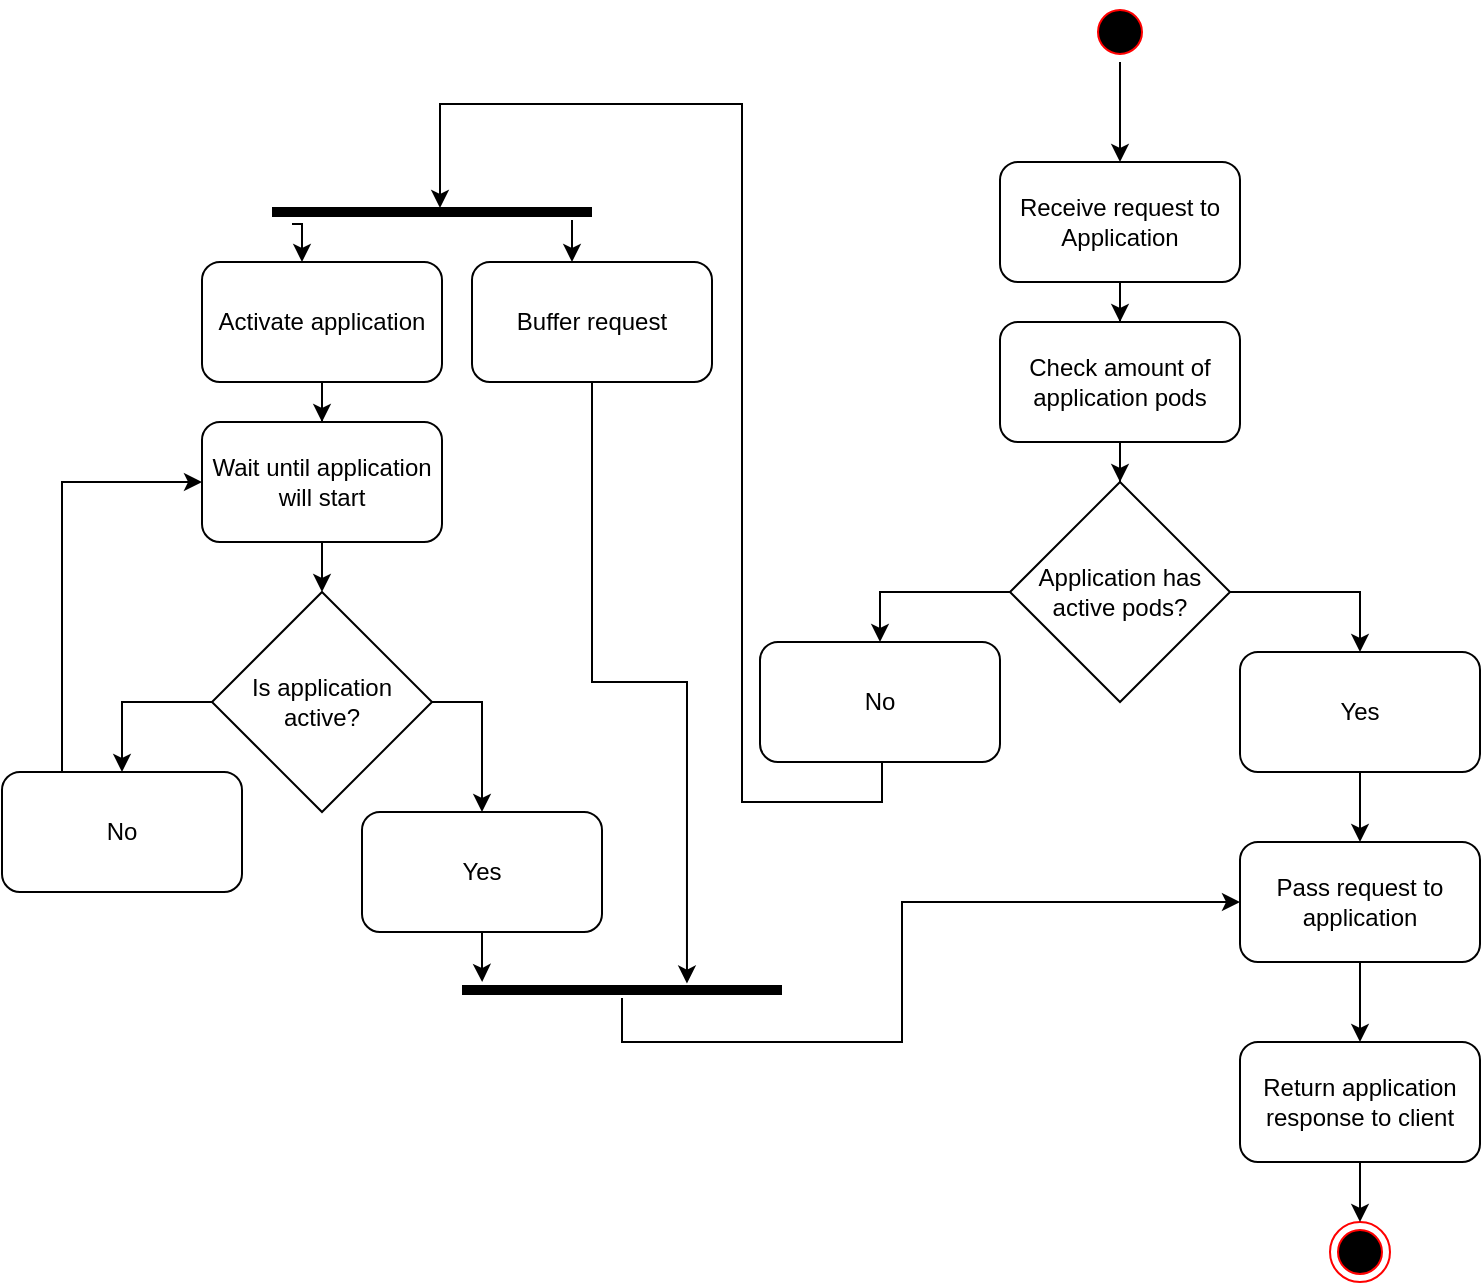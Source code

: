 <mxfile version="24.8.2">
  <diagram name="Страница — 1" id="Ok2LD5h7Bc9uZVGHRvsp">
    <mxGraphModel grid="1" page="1" gridSize="10" guides="1" tooltips="1" connect="1" arrows="1" fold="1" pageScale="1" pageWidth="827" pageHeight="1169" math="0" shadow="0">
      <root>
        <mxCell id="0" />
        <mxCell id="1" parent="0" />
        <mxCell id="jHUUsyZVi5EX4REFBxsW-3" value="" style="edgeStyle=orthogonalEdgeStyle;rounded=0;orthogonalLoop=1;jettySize=auto;html=1;" edge="1" parent="1" source="jHUUsyZVi5EX4REFBxsW-1" target="jHUUsyZVi5EX4REFBxsW-2">
          <mxGeometry relative="1" as="geometry" />
        </mxCell>
        <mxCell id="jHUUsyZVi5EX4REFBxsW-1" value="" style="ellipse;html=1;shape=startState;fillColor=#000000;strokeColor=#ff0000;" vertex="1" parent="1">
          <mxGeometry x="384" y="640" width="30" height="30" as="geometry" />
        </mxCell>
        <mxCell id="jHUUsyZVi5EX4REFBxsW-5" value="" style="edgeStyle=orthogonalEdgeStyle;rounded=0;orthogonalLoop=1;jettySize=auto;html=1;" edge="1" parent="1" source="jHUUsyZVi5EX4REFBxsW-2" target="jHUUsyZVi5EX4REFBxsW-4">
          <mxGeometry relative="1" as="geometry" />
        </mxCell>
        <mxCell id="jHUUsyZVi5EX4REFBxsW-2" value="Receive request to Application" style="rounded=1;whiteSpace=wrap;html=1;" vertex="1" parent="1">
          <mxGeometry x="339" y="720" width="120" height="60" as="geometry" />
        </mxCell>
        <mxCell id="jHUUsyZVi5EX4REFBxsW-7" value="" style="edgeStyle=orthogonalEdgeStyle;rounded=0;orthogonalLoop=1;jettySize=auto;html=1;" edge="1" parent="1" source="jHUUsyZVi5EX4REFBxsW-4" target="jHUUsyZVi5EX4REFBxsW-6">
          <mxGeometry relative="1" as="geometry" />
        </mxCell>
        <mxCell id="jHUUsyZVi5EX4REFBxsW-4" value="Check amount of application pods" style="rounded=1;whiteSpace=wrap;html=1;" vertex="1" parent="1">
          <mxGeometry x="339" y="800" width="120" height="60" as="geometry" />
        </mxCell>
        <mxCell id="jHUUsyZVi5EX4REFBxsW-10" style="edgeStyle=orthogonalEdgeStyle;rounded=0;orthogonalLoop=1;jettySize=auto;html=1;entryX=0.5;entryY=0;entryDx=0;entryDy=0;" edge="1" parent="1" source="jHUUsyZVi5EX4REFBxsW-6" target="jHUUsyZVi5EX4REFBxsW-8">
          <mxGeometry relative="1" as="geometry" />
        </mxCell>
        <mxCell id="jHUUsyZVi5EX4REFBxsW-11" style="edgeStyle=orthogonalEdgeStyle;rounded=0;orthogonalLoop=1;jettySize=auto;html=1;entryX=0.5;entryY=0;entryDx=0;entryDy=0;" edge="1" parent="1" source="jHUUsyZVi5EX4REFBxsW-6" target="jHUUsyZVi5EX4REFBxsW-9">
          <mxGeometry relative="1" as="geometry" />
        </mxCell>
        <mxCell id="jHUUsyZVi5EX4REFBxsW-6" value="Application has active pods?" style="rhombus;whiteSpace=wrap;html=1;" vertex="1" parent="1">
          <mxGeometry x="344" y="880" width="110" height="110" as="geometry" />
        </mxCell>
        <mxCell id="jHUUsyZVi5EX4REFBxsW-13" value="" style="edgeStyle=orthogonalEdgeStyle;rounded=0;orthogonalLoop=1;jettySize=auto;html=1;" edge="1" parent="1" source="jHUUsyZVi5EX4REFBxsW-8" target="jHUUsyZVi5EX4REFBxsW-12">
          <mxGeometry relative="1" as="geometry" />
        </mxCell>
        <mxCell id="jHUUsyZVi5EX4REFBxsW-8" value="Yes" style="rounded=1;whiteSpace=wrap;html=1;" vertex="1" parent="1">
          <mxGeometry x="459" y="965" width="120" height="60" as="geometry" />
        </mxCell>
        <mxCell id="jHUUsyZVi5EX4REFBxsW-9" value="No" style="rounded=1;whiteSpace=wrap;html=1;" vertex="1" parent="1">
          <mxGeometry x="219" y="960" width="120" height="60" as="geometry" />
        </mxCell>
        <mxCell id="jHUUsyZVi5EX4REFBxsW-15" value="" style="edgeStyle=orthogonalEdgeStyle;rounded=0;orthogonalLoop=1;jettySize=auto;html=1;entryX=0.5;entryY=0;entryDx=0;entryDy=0;" edge="1" parent="1" source="jHUUsyZVi5EX4REFBxsW-12" target="jHUUsyZVi5EX4REFBxsW-16">
          <mxGeometry relative="1" as="geometry" />
        </mxCell>
        <mxCell id="jHUUsyZVi5EX4REFBxsW-12" value="Pass request to application" style="rounded=1;whiteSpace=wrap;html=1;" vertex="1" parent="1">
          <mxGeometry x="459" y="1060" width="120" height="60" as="geometry" />
        </mxCell>
        <mxCell id="jHUUsyZVi5EX4REFBxsW-14" value="" style="ellipse;html=1;shape=endState;fillColor=#000000;strokeColor=#ff0000;" vertex="1" parent="1">
          <mxGeometry x="504" y="1250" width="30" height="30" as="geometry" />
        </mxCell>
        <mxCell id="jHUUsyZVi5EX4REFBxsW-17" value="" style="edgeStyle=orthogonalEdgeStyle;rounded=0;orthogonalLoop=1;jettySize=auto;html=1;" edge="1" parent="1" source="jHUUsyZVi5EX4REFBxsW-16" target="jHUUsyZVi5EX4REFBxsW-14">
          <mxGeometry relative="1" as="geometry" />
        </mxCell>
        <mxCell id="jHUUsyZVi5EX4REFBxsW-16" value="Return application response to client" style="rounded=1;whiteSpace=wrap;html=1;" vertex="1" parent="1">
          <mxGeometry x="459" y="1160" width="120" height="60" as="geometry" />
        </mxCell>
        <mxCell id="jHUUsyZVi5EX4REFBxsW-18" value="" style="line;strokeWidth=5;fillColor=none;align=left;verticalAlign=middle;spacingTop=-1;spacingLeft=3;spacingRight=3;rotatable=0;labelPosition=right;points=[];portConstraint=eastwest;strokeColor=inherit;" vertex="1" parent="1">
          <mxGeometry x="-25" y="741" width="160" height="8" as="geometry" />
        </mxCell>
        <mxCell id="jHUUsyZVi5EX4REFBxsW-25" value="" style="edgeStyle=orthogonalEdgeStyle;rounded=0;orthogonalLoop=1;jettySize=auto;html=1;entryX=0.5;entryY=0;entryDx=0;entryDy=0;" edge="1" parent="1" source="jHUUsyZVi5EX4REFBxsW-20" target="jHUUsyZVi5EX4REFBxsW-29">
          <mxGeometry relative="1" as="geometry" />
        </mxCell>
        <mxCell id="jHUUsyZVi5EX4REFBxsW-20" value="Activate application" style="rounded=1;whiteSpace=wrap;html=1;" vertex="1" parent="1">
          <mxGeometry x="-60" y="770" width="120" height="60" as="geometry" />
        </mxCell>
        <mxCell id="UkCTrcRqNKlH00SR7H5w-3" style="edgeStyle=orthogonalEdgeStyle;rounded=0;orthogonalLoop=1;jettySize=auto;html=1;entryX=0.703;entryY=0.094;entryDx=0;entryDy=0;entryPerimeter=0;" edge="1" parent="1" source="jHUUsyZVi5EX4REFBxsW-21" target="jHUUsyZVi5EX4REFBxsW-35">
          <mxGeometry relative="1" as="geometry">
            <mxPoint x="180" y="1120" as="targetPoint" />
          </mxGeometry>
        </mxCell>
        <mxCell id="jHUUsyZVi5EX4REFBxsW-21" value="Buffer request" style="rounded=1;whiteSpace=wrap;html=1;" vertex="1" parent="1">
          <mxGeometry x="75" y="770" width="120" height="60" as="geometry" />
        </mxCell>
        <mxCell id="jHUUsyZVi5EX4REFBxsW-22" value="" style="edgeStyle=orthogonalEdgeStyle;rounded=0;orthogonalLoop=1;jettySize=auto;html=1;" edge="1" parent="1">
          <mxGeometry relative="1" as="geometry">
            <mxPoint x="-15" y="751" as="sourcePoint" />
            <mxPoint x="-10" y="770" as="targetPoint" />
            <Array as="points" />
          </mxGeometry>
        </mxCell>
        <mxCell id="jHUUsyZVi5EX4REFBxsW-23" value="" style="edgeStyle=orthogonalEdgeStyle;rounded=0;orthogonalLoop=1;jettySize=auto;html=1;" edge="1" parent="1">
          <mxGeometry relative="1" as="geometry">
            <mxPoint x="125" y="749" as="sourcePoint" />
            <mxPoint x="125" y="770" as="targetPoint" />
            <Array as="points" />
          </mxGeometry>
        </mxCell>
        <mxCell id="jHUUsyZVi5EX4REFBxsW-28" style="edgeStyle=orthogonalEdgeStyle;rounded=0;orthogonalLoop=1;jettySize=auto;html=1;exitX=0;exitY=0.5;exitDx=0;exitDy=0;entryX=0.5;entryY=0;entryDx=0;entryDy=0;" edge="1" parent="1" source="jHUUsyZVi5EX4REFBxsW-24" target="jHUUsyZVi5EX4REFBxsW-26">
          <mxGeometry relative="1" as="geometry" />
        </mxCell>
        <mxCell id="jHUUsyZVi5EX4REFBxsW-34" style="edgeStyle=orthogonalEdgeStyle;rounded=0;orthogonalLoop=1;jettySize=auto;html=1;exitX=1;exitY=0.5;exitDx=0;exitDy=0;entryX=0.5;entryY=0;entryDx=0;entryDy=0;" edge="1" parent="1" source="jHUUsyZVi5EX4REFBxsW-24" target="jHUUsyZVi5EX4REFBxsW-32">
          <mxGeometry relative="1" as="geometry" />
        </mxCell>
        <mxCell id="jHUUsyZVi5EX4REFBxsW-24" value="Is application active?" style="rhombus;whiteSpace=wrap;html=1;" vertex="1" parent="1">
          <mxGeometry x="-55" y="935" width="110" height="110" as="geometry" />
        </mxCell>
        <mxCell id="jHUUsyZVi5EX4REFBxsW-31" style="edgeStyle=orthogonalEdgeStyle;rounded=0;orthogonalLoop=1;jettySize=auto;html=1;exitX=0.25;exitY=0;exitDx=0;exitDy=0;entryX=0;entryY=0.5;entryDx=0;entryDy=0;" edge="1" parent="1" source="jHUUsyZVi5EX4REFBxsW-26" target="jHUUsyZVi5EX4REFBxsW-29">
          <mxGeometry relative="1" as="geometry" />
        </mxCell>
        <mxCell id="jHUUsyZVi5EX4REFBxsW-26" value="No" style="rounded=1;whiteSpace=wrap;html=1;" vertex="1" parent="1">
          <mxGeometry x="-160" y="1025" width="120" height="60" as="geometry" />
        </mxCell>
        <mxCell id="jHUUsyZVi5EX4REFBxsW-30" value="" style="edgeStyle=orthogonalEdgeStyle;rounded=0;orthogonalLoop=1;jettySize=auto;html=1;" edge="1" parent="1" source="jHUUsyZVi5EX4REFBxsW-29" target="jHUUsyZVi5EX4REFBxsW-24">
          <mxGeometry relative="1" as="geometry" />
        </mxCell>
        <mxCell id="jHUUsyZVi5EX4REFBxsW-29" value="Wait until application will start" style="rounded=1;whiteSpace=wrap;html=1;" vertex="1" parent="1">
          <mxGeometry x="-60" y="850" width="120" height="60" as="geometry" />
        </mxCell>
        <mxCell id="jHUUsyZVi5EX4REFBxsW-37" value="" style="edgeStyle=orthogonalEdgeStyle;rounded=0;orthogonalLoop=1;jettySize=auto;html=1;entryX=0.063;entryY=0;entryDx=0;entryDy=0;entryPerimeter=0;" edge="1" parent="1" source="jHUUsyZVi5EX4REFBxsW-32" target="jHUUsyZVi5EX4REFBxsW-35">
          <mxGeometry relative="1" as="geometry" />
        </mxCell>
        <mxCell id="jHUUsyZVi5EX4REFBxsW-32" value="Yes" style="rounded=1;whiteSpace=wrap;html=1;" vertex="1" parent="1">
          <mxGeometry x="20" y="1045" width="120" height="60" as="geometry" />
        </mxCell>
        <mxCell id="UkCTrcRqNKlH00SR7H5w-1" style="edgeStyle=orthogonalEdgeStyle;rounded=0;orthogonalLoop=1;jettySize=auto;html=1;entryX=0;entryY=0.5;entryDx=0;entryDy=0;" edge="1" parent="1" source="jHUUsyZVi5EX4REFBxsW-35" target="jHUUsyZVi5EX4REFBxsW-12">
          <mxGeometry relative="1" as="geometry">
            <Array as="points">
              <mxPoint x="150" y="1160" />
              <mxPoint x="290" y="1160" />
              <mxPoint x="290" y="1090" />
            </Array>
          </mxGeometry>
        </mxCell>
        <mxCell id="jHUUsyZVi5EX4REFBxsW-35" value="" style="line;strokeWidth=5;fillColor=none;align=left;verticalAlign=middle;spacingTop=-1;spacingLeft=3;spacingRight=3;rotatable=0;labelPosition=right;points=[];portConstraint=eastwest;strokeColor=inherit;" vertex="1" parent="1">
          <mxGeometry x="70" y="1130" width="160" height="8" as="geometry" />
        </mxCell>
        <mxCell id="UkCTrcRqNKlH00SR7H5w-2" style="edgeStyle=orthogonalEdgeStyle;rounded=0;orthogonalLoop=1;jettySize=auto;html=1;entryX=0.525;entryY=0.25;entryDx=0;entryDy=0;entryPerimeter=0;exitX=0.5;exitY=1;exitDx=0;exitDy=0;" edge="1" parent="1" source="jHUUsyZVi5EX4REFBxsW-9" target="jHUUsyZVi5EX4REFBxsW-18">
          <mxGeometry relative="1" as="geometry">
            <mxPoint x="300" y="1091" as="sourcePoint" />
            <Array as="points">
              <mxPoint x="280" y="1040" />
              <mxPoint x="210" y="1040" />
              <mxPoint x="210" y="691" />
              <mxPoint x="59" y="691" />
            </Array>
          </mxGeometry>
        </mxCell>
      </root>
    </mxGraphModel>
  </diagram>
</mxfile>
